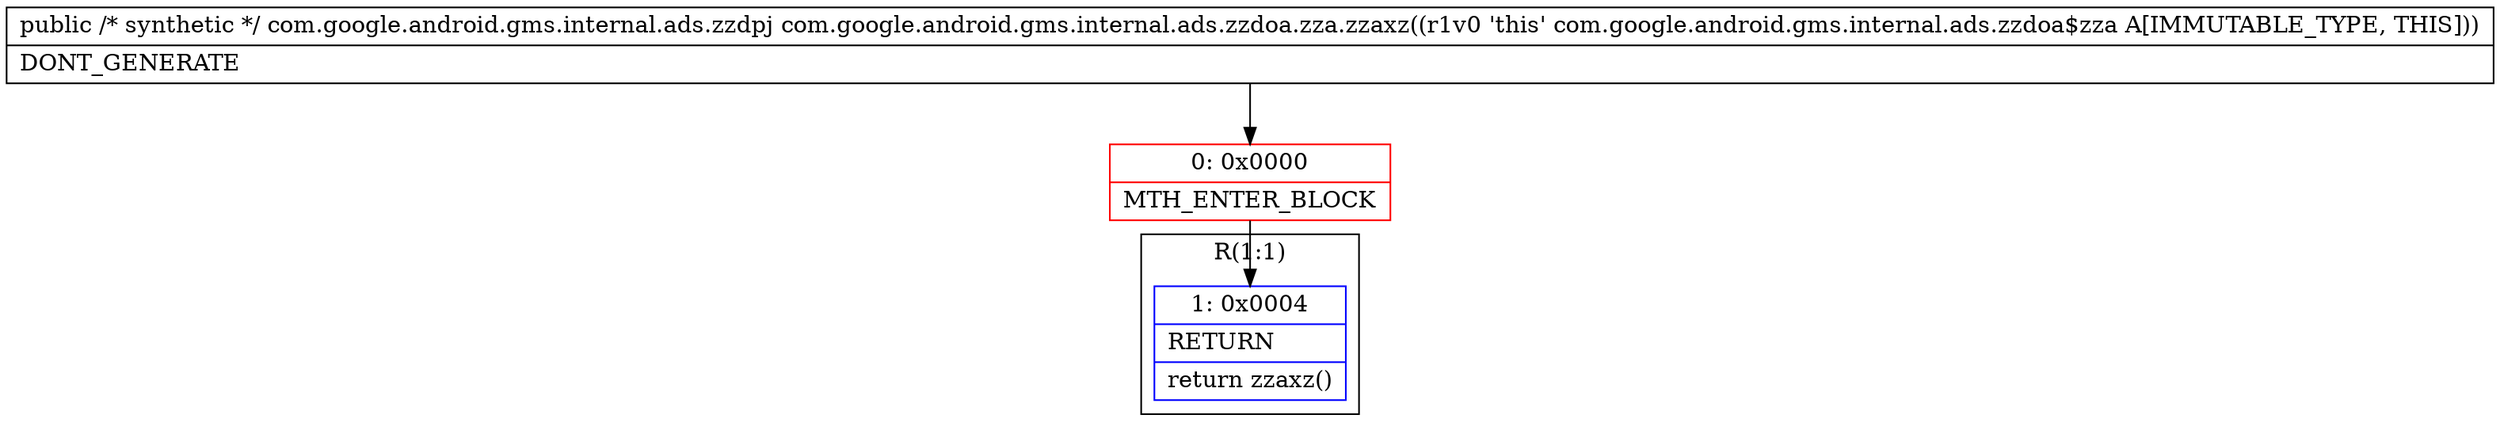 digraph "CFG forcom.google.android.gms.internal.ads.zzdoa.zza.zzaxz()Lcom\/google\/android\/gms\/internal\/ads\/zzdpj;" {
subgraph cluster_Region_737656918 {
label = "R(1:1)";
node [shape=record,color=blue];
Node_1 [shape=record,label="{1\:\ 0x0004|RETURN\l|return zzaxz()\l}"];
}
Node_0 [shape=record,color=red,label="{0\:\ 0x0000|MTH_ENTER_BLOCK\l}"];
MethodNode[shape=record,label="{public \/* synthetic *\/ com.google.android.gms.internal.ads.zzdpj com.google.android.gms.internal.ads.zzdoa.zza.zzaxz((r1v0 'this' com.google.android.gms.internal.ads.zzdoa$zza A[IMMUTABLE_TYPE, THIS]))  | DONT_GENERATE\l}"];
MethodNode -> Node_0;
Node_0 -> Node_1;
}

